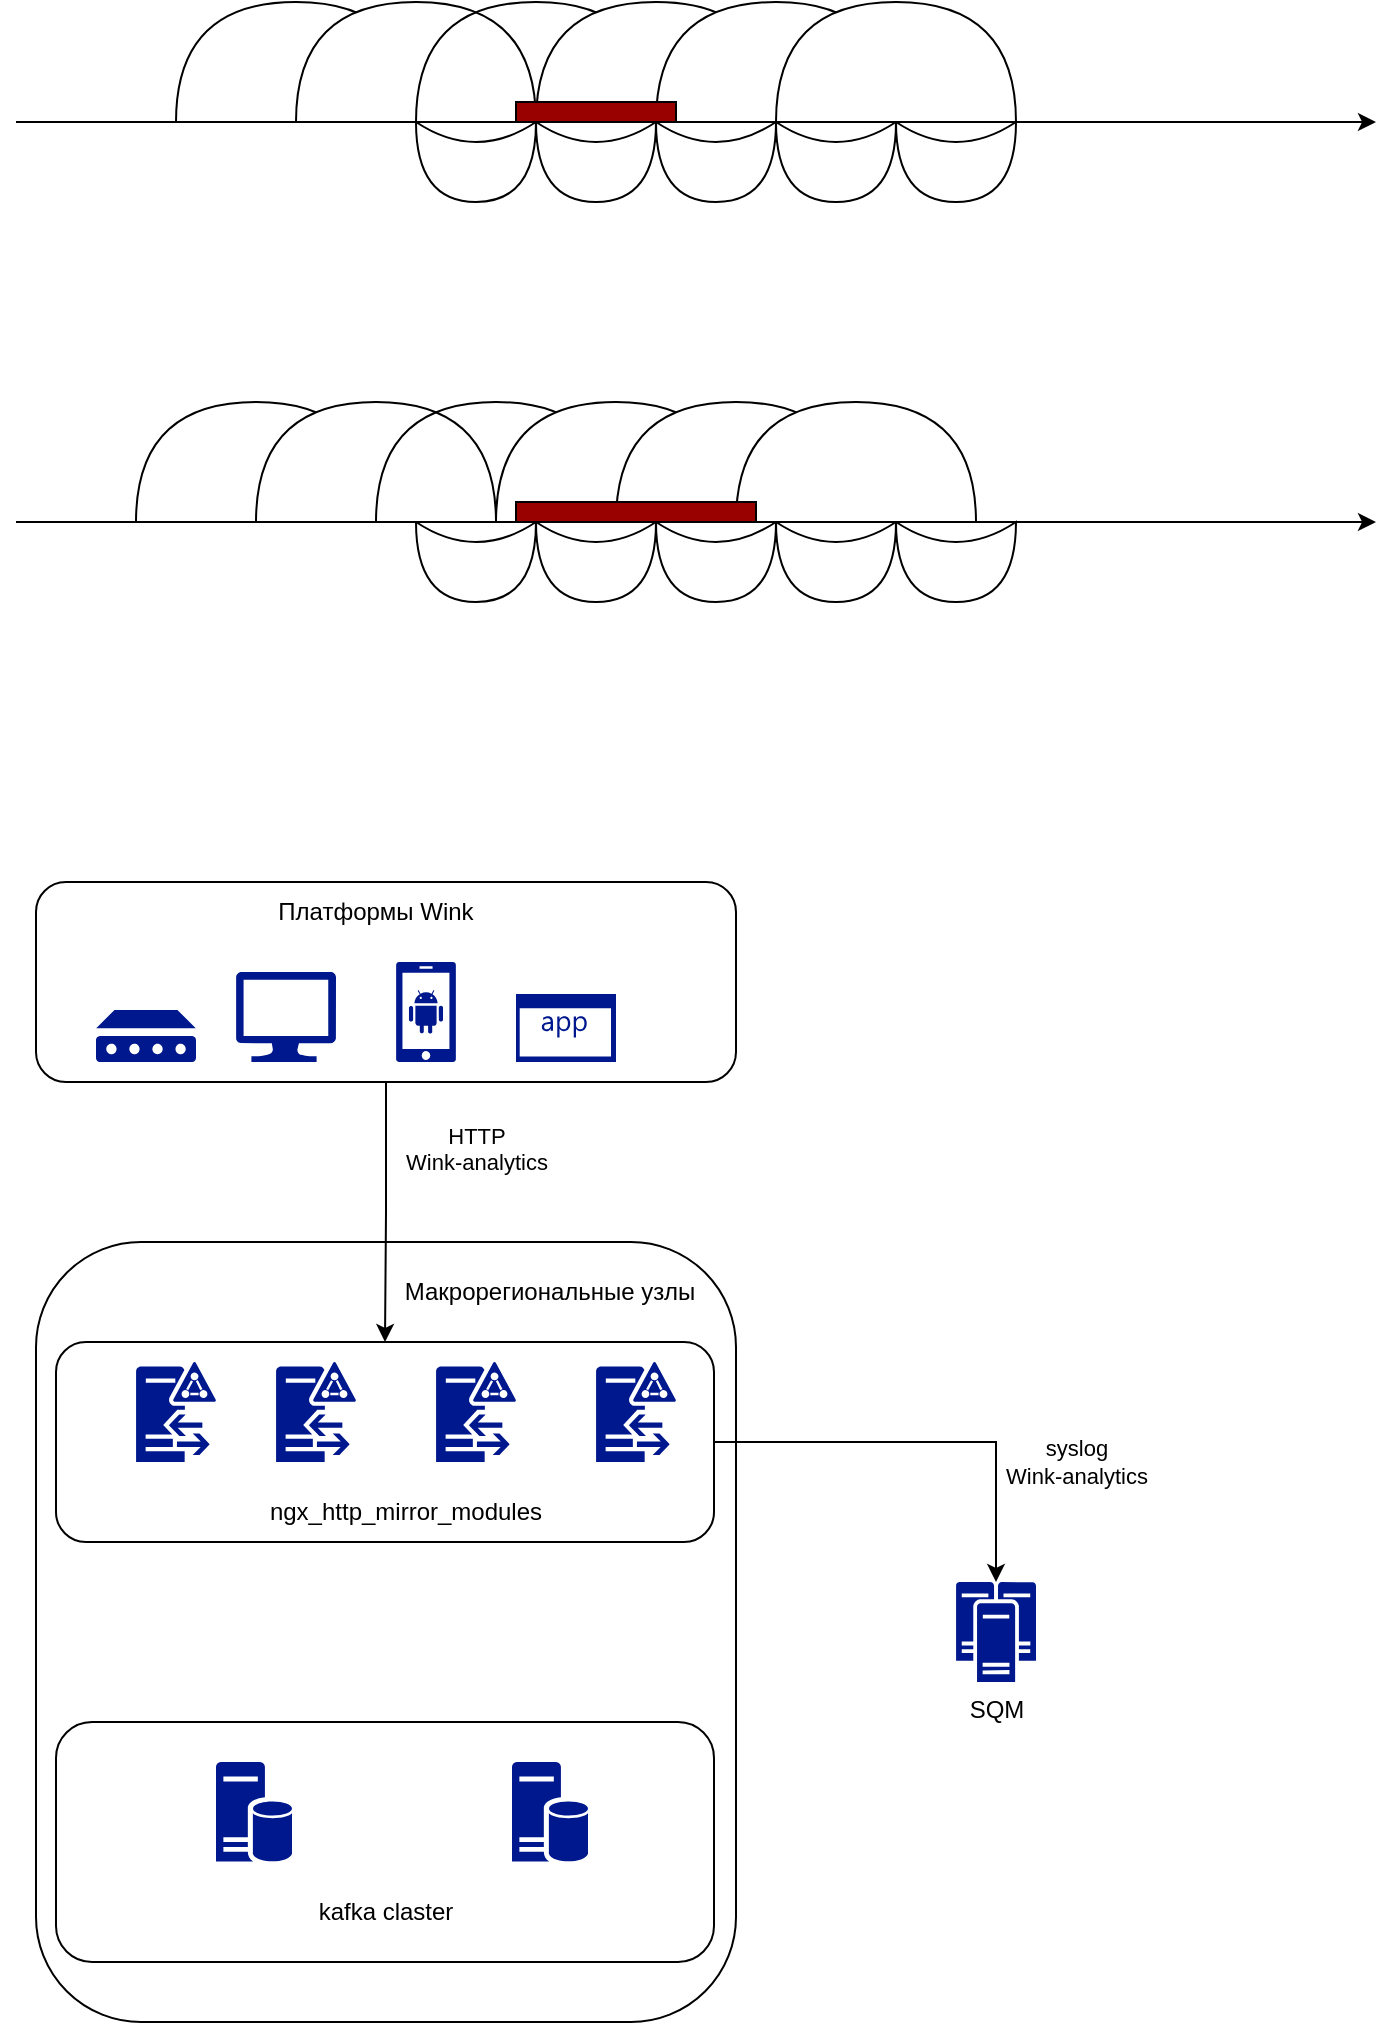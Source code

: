 <mxfile version="24.2.2" type="github">
  <diagram name="Страница — 1" id="X06wnp7nVAokPo3tWDg8">
    <mxGraphModel dx="1135" dy="558" grid="1" gridSize="10" guides="1" tooltips="1" connect="1" arrows="1" fold="1" page="1" pageScale="1" pageWidth="827" pageHeight="1169" math="0" shadow="0">
      <root>
        <mxCell id="0" />
        <mxCell id="1" parent="0" />
        <mxCell id="FUN8tiTtdwuKsQ_lvFtK-1" value="" style="endArrow=classic;html=1;rounded=0;" edge="1" parent="1">
          <mxGeometry width="50" height="50" relative="1" as="geometry">
            <mxPoint x="80" y="280" as="sourcePoint" />
            <mxPoint x="760" y="280" as="targetPoint" />
          </mxGeometry>
        </mxCell>
        <mxCell id="FUN8tiTtdwuKsQ_lvFtK-2" value="" style="shape=or;whiteSpace=wrap;html=1;rotation=-90;" vertex="1" parent="1">
          <mxGeometry x="190" y="190" width="60" height="120" as="geometry" />
        </mxCell>
        <mxCell id="FUN8tiTtdwuKsQ_lvFtK-3" value="" style="shape=xor;whiteSpace=wrap;html=1;rotation=90;" vertex="1" parent="1">
          <mxGeometry x="290" y="270" width="40" height="60" as="geometry" />
        </mxCell>
        <mxCell id="FUN8tiTtdwuKsQ_lvFtK-4" value="" style="shape=or;whiteSpace=wrap;html=1;rotation=-90;fillColor=default;" vertex="1" parent="1">
          <mxGeometry x="250" y="190" width="60" height="120" as="geometry" />
        </mxCell>
        <mxCell id="FUN8tiTtdwuKsQ_lvFtK-5" value="" style="shape=xor;whiteSpace=wrap;html=1;rotation=90;" vertex="1" parent="1">
          <mxGeometry x="350" y="270" width="40" height="60" as="geometry" />
        </mxCell>
        <mxCell id="FUN8tiTtdwuKsQ_lvFtK-7" value="" style="shape=xor;whiteSpace=wrap;html=1;rotation=90;" vertex="1" parent="1">
          <mxGeometry x="410" y="270" width="40" height="60" as="geometry" />
        </mxCell>
        <mxCell id="FUN8tiTtdwuKsQ_lvFtK-9" value="" style="shape=xor;whiteSpace=wrap;html=1;rotation=90;" vertex="1" parent="1">
          <mxGeometry x="470" y="270" width="40" height="60" as="geometry" />
        </mxCell>
        <mxCell id="FUN8tiTtdwuKsQ_lvFtK-6" value="" style="shape=or;whiteSpace=wrap;html=1;rotation=-90;fillColor=none;" vertex="1" parent="1">
          <mxGeometry x="310" y="190" width="60" height="120" as="geometry" />
        </mxCell>
        <mxCell id="FUN8tiTtdwuKsQ_lvFtK-8" value="" style="shape=or;whiteSpace=wrap;html=1;rotation=-90;" vertex="1" parent="1">
          <mxGeometry x="370" y="190" width="60" height="120" as="geometry" />
        </mxCell>
        <mxCell id="FUN8tiTtdwuKsQ_lvFtK-10" value="" style="shape=or;whiteSpace=wrap;html=1;rotation=-90;" vertex="1" parent="1">
          <mxGeometry x="430" y="190" width="60" height="120" as="geometry" />
        </mxCell>
        <mxCell id="FUN8tiTtdwuKsQ_lvFtK-11" value="" style="rounded=0;whiteSpace=wrap;html=1;fillColor=#990000;" vertex="1" parent="1">
          <mxGeometry x="330" y="270" width="80" height="10" as="geometry" />
        </mxCell>
        <mxCell id="FUN8tiTtdwuKsQ_lvFtK-12" value="" style="shape=xor;whiteSpace=wrap;html=1;rotation=90;" vertex="1" parent="1">
          <mxGeometry x="530" y="270" width="40" height="60" as="geometry" />
        </mxCell>
        <mxCell id="FUN8tiTtdwuKsQ_lvFtK-13" value="" style="shape=or;whiteSpace=wrap;html=1;rotation=-90;" vertex="1" parent="1">
          <mxGeometry x="490" y="190" width="60" height="120" as="geometry" />
        </mxCell>
        <mxCell id="FUN8tiTtdwuKsQ_lvFtK-14" value="" style="endArrow=classic;html=1;rounded=0;" edge="1" parent="1">
          <mxGeometry width="50" height="50" relative="1" as="geometry">
            <mxPoint x="80" y="480" as="sourcePoint" />
            <mxPoint x="760" y="480" as="targetPoint" />
          </mxGeometry>
        </mxCell>
        <mxCell id="FUN8tiTtdwuKsQ_lvFtK-15" value="" style="shape=or;whiteSpace=wrap;html=1;rotation=-90;" vertex="1" parent="1">
          <mxGeometry x="170" y="390" width="60" height="120" as="geometry" />
        </mxCell>
        <mxCell id="FUN8tiTtdwuKsQ_lvFtK-16" value="" style="shape=xor;whiteSpace=wrap;html=1;rotation=90;" vertex="1" parent="1">
          <mxGeometry x="290" y="470" width="40" height="60" as="geometry" />
        </mxCell>
        <mxCell id="FUN8tiTtdwuKsQ_lvFtK-17" value="" style="shape=or;whiteSpace=wrap;html=1;rotation=-90;fillColor=default;" vertex="1" parent="1">
          <mxGeometry x="230" y="390" width="60" height="120" as="geometry" />
        </mxCell>
        <mxCell id="FUN8tiTtdwuKsQ_lvFtK-18" value="" style="shape=xor;whiteSpace=wrap;html=1;rotation=90;" vertex="1" parent="1">
          <mxGeometry x="350" y="470" width="40" height="60" as="geometry" />
        </mxCell>
        <mxCell id="FUN8tiTtdwuKsQ_lvFtK-19" value="" style="shape=xor;whiteSpace=wrap;html=1;rotation=90;" vertex="1" parent="1">
          <mxGeometry x="410" y="470" width="40" height="60" as="geometry" />
        </mxCell>
        <mxCell id="FUN8tiTtdwuKsQ_lvFtK-20" value="" style="shape=xor;whiteSpace=wrap;html=1;rotation=90;" vertex="1" parent="1">
          <mxGeometry x="470" y="470" width="40" height="60" as="geometry" />
        </mxCell>
        <mxCell id="FUN8tiTtdwuKsQ_lvFtK-21" value="" style="shape=or;whiteSpace=wrap;html=1;rotation=-90;fillColor=none;" vertex="1" parent="1">
          <mxGeometry x="290" y="390" width="60" height="120" as="geometry" />
        </mxCell>
        <mxCell id="FUN8tiTtdwuKsQ_lvFtK-22" value="" style="shape=or;whiteSpace=wrap;html=1;rotation=-90;" vertex="1" parent="1">
          <mxGeometry x="350" y="390" width="60" height="120" as="geometry" />
        </mxCell>
        <mxCell id="FUN8tiTtdwuKsQ_lvFtK-23" value="" style="shape=or;whiteSpace=wrap;html=1;rotation=-90;" vertex="1" parent="1">
          <mxGeometry x="410" y="390" width="60" height="120" as="geometry" />
        </mxCell>
        <mxCell id="FUN8tiTtdwuKsQ_lvFtK-25" value="" style="shape=xor;whiteSpace=wrap;html=1;rotation=90;" vertex="1" parent="1">
          <mxGeometry x="530" y="470" width="40" height="60" as="geometry" />
        </mxCell>
        <mxCell id="FUN8tiTtdwuKsQ_lvFtK-26" value="" style="shape=or;whiteSpace=wrap;html=1;rotation=-90;" vertex="1" parent="1">
          <mxGeometry x="470" y="390" width="60" height="120" as="geometry" />
        </mxCell>
        <mxCell id="FUN8tiTtdwuKsQ_lvFtK-24" value="" style="rounded=0;whiteSpace=wrap;html=1;fillColor=#990000;" vertex="1" parent="1">
          <mxGeometry x="330" y="470" width="120" height="10" as="geometry" />
        </mxCell>
        <mxCell id="FUN8tiTtdwuKsQ_lvFtK-30" value="" style="sketch=0;aspect=fixed;pointerEvents=1;shadow=0;dashed=0;html=1;strokeColor=none;labelPosition=center;verticalLabelPosition=bottom;verticalAlign=top;align=center;fillColor=#00188D;shape=mxgraph.mscae.enterprise.android_phone" vertex="1" parent="1">
          <mxGeometry x="270" y="700" width="30" height="50" as="geometry" />
        </mxCell>
        <mxCell id="FUN8tiTtdwuKsQ_lvFtK-31" value="" style="sketch=0;aspect=fixed;pointerEvents=1;shadow=0;dashed=0;html=1;strokeColor=none;labelPosition=center;verticalLabelPosition=bottom;verticalAlign=top;align=center;fillColor=#00188D;shape=mxgraph.mscae.enterprise.application" vertex="1" parent="1">
          <mxGeometry x="330" y="716" width="50" height="34" as="geometry" />
        </mxCell>
        <mxCell id="FUN8tiTtdwuKsQ_lvFtK-33" value="" style="sketch=0;aspect=fixed;pointerEvents=1;shadow=0;dashed=0;html=1;strokeColor=none;labelPosition=center;verticalLabelPosition=bottom;verticalAlign=top;align=center;fillColor=#00188D;shape=mxgraph.mscae.enterprise.device" vertex="1" parent="1">
          <mxGeometry x="120" y="724" width="50" height="26" as="geometry" />
        </mxCell>
        <mxCell id="FUN8tiTtdwuKsQ_lvFtK-34" value="" style="sketch=0;aspect=fixed;pointerEvents=1;shadow=0;dashed=0;html=1;strokeColor=none;labelPosition=center;verticalLabelPosition=bottom;verticalAlign=top;align=center;fillColor=#00188D;shape=mxgraph.azure.computer" vertex="1" parent="1">
          <mxGeometry x="190" y="705" width="50" height="45" as="geometry" />
        </mxCell>
        <mxCell id="FUN8tiTtdwuKsQ_lvFtK-51" value="&#xa;HTTP&#xa;Wink-analytics&#xa;&#xa;" style="edgeStyle=orthogonalEdgeStyle;rounded=0;orthogonalLoop=1;jettySize=auto;html=1;" edge="1" parent="1" source="FUN8tiTtdwuKsQ_lvFtK-35" target="FUN8tiTtdwuKsQ_lvFtK-44">
          <mxGeometry x="-0.387" y="45" relative="1" as="geometry">
            <mxPoint as="offset" />
          </mxGeometry>
        </mxCell>
        <mxCell id="FUN8tiTtdwuKsQ_lvFtK-35" value="" style="rounded=1;whiteSpace=wrap;html=1;fillColor=none;" vertex="1" parent="1">
          <mxGeometry x="90" y="660" width="350" height="100" as="geometry" />
        </mxCell>
        <mxCell id="FUN8tiTtdwuKsQ_lvFtK-36" value="Платформы Wink" style="text;html=1;align=center;verticalAlign=middle;whiteSpace=wrap;rounded=0;" vertex="1" parent="1">
          <mxGeometry x="200" y="660" width="120" height="30" as="geometry" />
        </mxCell>
        <mxCell id="FUN8tiTtdwuKsQ_lvFtK-38" value="" style="rounded=1;whiteSpace=wrap;html=1;fillColor=none;" vertex="1" parent="1">
          <mxGeometry x="90" y="840" width="350" height="390" as="geometry" />
        </mxCell>
        <mxCell id="FUN8tiTtdwuKsQ_lvFtK-39" value="Макрорегиональные узлы" style="text;html=1;align=center;verticalAlign=middle;whiteSpace=wrap;rounded=0;" vertex="1" parent="1">
          <mxGeometry x="262" y="850" width="170" height="30" as="geometry" />
        </mxCell>
        <mxCell id="FUN8tiTtdwuKsQ_lvFtK-40" value="" style="sketch=0;aspect=fixed;pointerEvents=1;shadow=0;dashed=0;html=1;strokeColor=none;labelPosition=center;verticalLabelPosition=bottom;verticalAlign=top;align=center;fillColor=#00188D;shape=mxgraph.mscae.enterprise.d" vertex="1" parent="1">
          <mxGeometry x="140" y="900" width="40" height="50" as="geometry" />
        </mxCell>
        <mxCell id="FUN8tiTtdwuKsQ_lvFtK-41" value="" style="sketch=0;aspect=fixed;pointerEvents=1;shadow=0;dashed=0;html=1;strokeColor=none;labelPosition=center;verticalLabelPosition=bottom;verticalAlign=top;align=center;fillColor=#00188D;shape=mxgraph.mscae.enterprise.d" vertex="1" parent="1">
          <mxGeometry x="210" y="900" width="40" height="50" as="geometry" />
        </mxCell>
        <mxCell id="FUN8tiTtdwuKsQ_lvFtK-42" value="" style="sketch=0;aspect=fixed;pointerEvents=1;shadow=0;dashed=0;html=1;strokeColor=none;labelPosition=center;verticalLabelPosition=bottom;verticalAlign=top;align=center;fillColor=#00188D;shape=mxgraph.mscae.enterprise.d" vertex="1" parent="1">
          <mxGeometry x="290" y="900" width="40" height="50" as="geometry" />
        </mxCell>
        <mxCell id="FUN8tiTtdwuKsQ_lvFtK-43" value="" style="sketch=0;aspect=fixed;pointerEvents=1;shadow=0;dashed=0;html=1;strokeColor=none;labelPosition=center;verticalLabelPosition=bottom;verticalAlign=top;align=center;fillColor=#00188D;shape=mxgraph.mscae.enterprise.d" vertex="1" parent="1">
          <mxGeometry x="370" y="900" width="40" height="50" as="geometry" />
        </mxCell>
        <mxCell id="FUN8tiTtdwuKsQ_lvFtK-54" style="edgeStyle=orthogonalEdgeStyle;rounded=0;orthogonalLoop=1;jettySize=auto;html=1;" edge="1" parent="1" source="FUN8tiTtdwuKsQ_lvFtK-44" target="FUN8tiTtdwuKsQ_lvFtK-55">
          <mxGeometry relative="1" as="geometry">
            <mxPoint x="510" y="940" as="targetPoint" />
          </mxGeometry>
        </mxCell>
        <mxCell id="FUN8tiTtdwuKsQ_lvFtK-56" value="&lt;br&gt;syslog&lt;br&gt;Wink-analytics&lt;br&gt;&lt;div&gt;&lt;br&gt;&lt;/div&gt;" style="edgeLabel;html=1;align=center;verticalAlign=middle;resizable=0;points=[];" vertex="1" connectable="0" parent="FUN8tiTtdwuKsQ_lvFtK-54">
          <mxGeometry x="0.088" y="-1" relative="1" as="geometry">
            <mxPoint x="66" y="9" as="offset" />
          </mxGeometry>
        </mxCell>
        <mxCell id="FUN8tiTtdwuKsQ_lvFtK-44" value="" style="rounded=1;whiteSpace=wrap;html=1;fillColor=none;" vertex="1" parent="1">
          <mxGeometry x="100" y="890" width="329" height="100" as="geometry" />
        </mxCell>
        <mxCell id="FUN8tiTtdwuKsQ_lvFtK-45" value="ngx_http_mirror_modules" style="text;html=1;align=center;verticalAlign=middle;whiteSpace=wrap;rounded=0;" vertex="1" parent="1">
          <mxGeometry x="200" y="960" width="150" height="30" as="geometry" />
        </mxCell>
        <mxCell id="FUN8tiTtdwuKsQ_lvFtK-47" value="" style="rounded=1;whiteSpace=wrap;html=1;fillColor=none;" vertex="1" parent="1">
          <mxGeometry x="100" y="1080" width="329" height="120" as="geometry" />
        </mxCell>
        <mxCell id="FUN8tiTtdwuKsQ_lvFtK-48" value="" style="sketch=0;aspect=fixed;pointerEvents=1;shadow=0;dashed=0;html=1;strokeColor=none;labelPosition=center;verticalLabelPosition=bottom;verticalAlign=top;align=center;fillColor=#00188D;shape=mxgraph.mscae.enterprise.database_server" vertex="1" parent="1">
          <mxGeometry x="180" y="1100" width="38" height="50" as="geometry" />
        </mxCell>
        <mxCell id="FUN8tiTtdwuKsQ_lvFtK-49" value="" style="sketch=0;aspect=fixed;pointerEvents=1;shadow=0;dashed=0;html=1;strokeColor=none;labelPosition=center;verticalLabelPosition=bottom;verticalAlign=top;align=center;fillColor=#00188D;shape=mxgraph.mscae.enterprise.database_server" vertex="1" parent="1">
          <mxGeometry x="328" y="1100" width="38" height="50" as="geometry" />
        </mxCell>
        <mxCell id="FUN8tiTtdwuKsQ_lvFtK-50" value="kafka claster" style="text;html=1;align=center;verticalAlign=middle;whiteSpace=wrap;rounded=0;" vertex="1" parent="1">
          <mxGeometry x="190" y="1160" width="150" height="30" as="geometry" />
        </mxCell>
        <mxCell id="FUN8tiTtdwuKsQ_lvFtK-55" value="SQM" style="sketch=0;aspect=fixed;pointerEvents=1;shadow=0;dashed=0;html=1;strokeColor=none;labelPosition=center;verticalLabelPosition=bottom;verticalAlign=top;align=center;fillColor=#00188D;shape=mxgraph.mscae.enterprise.cluster_server" vertex="1" parent="1">
          <mxGeometry x="550" y="1010" width="40" height="50" as="geometry" />
        </mxCell>
      </root>
    </mxGraphModel>
  </diagram>
</mxfile>
